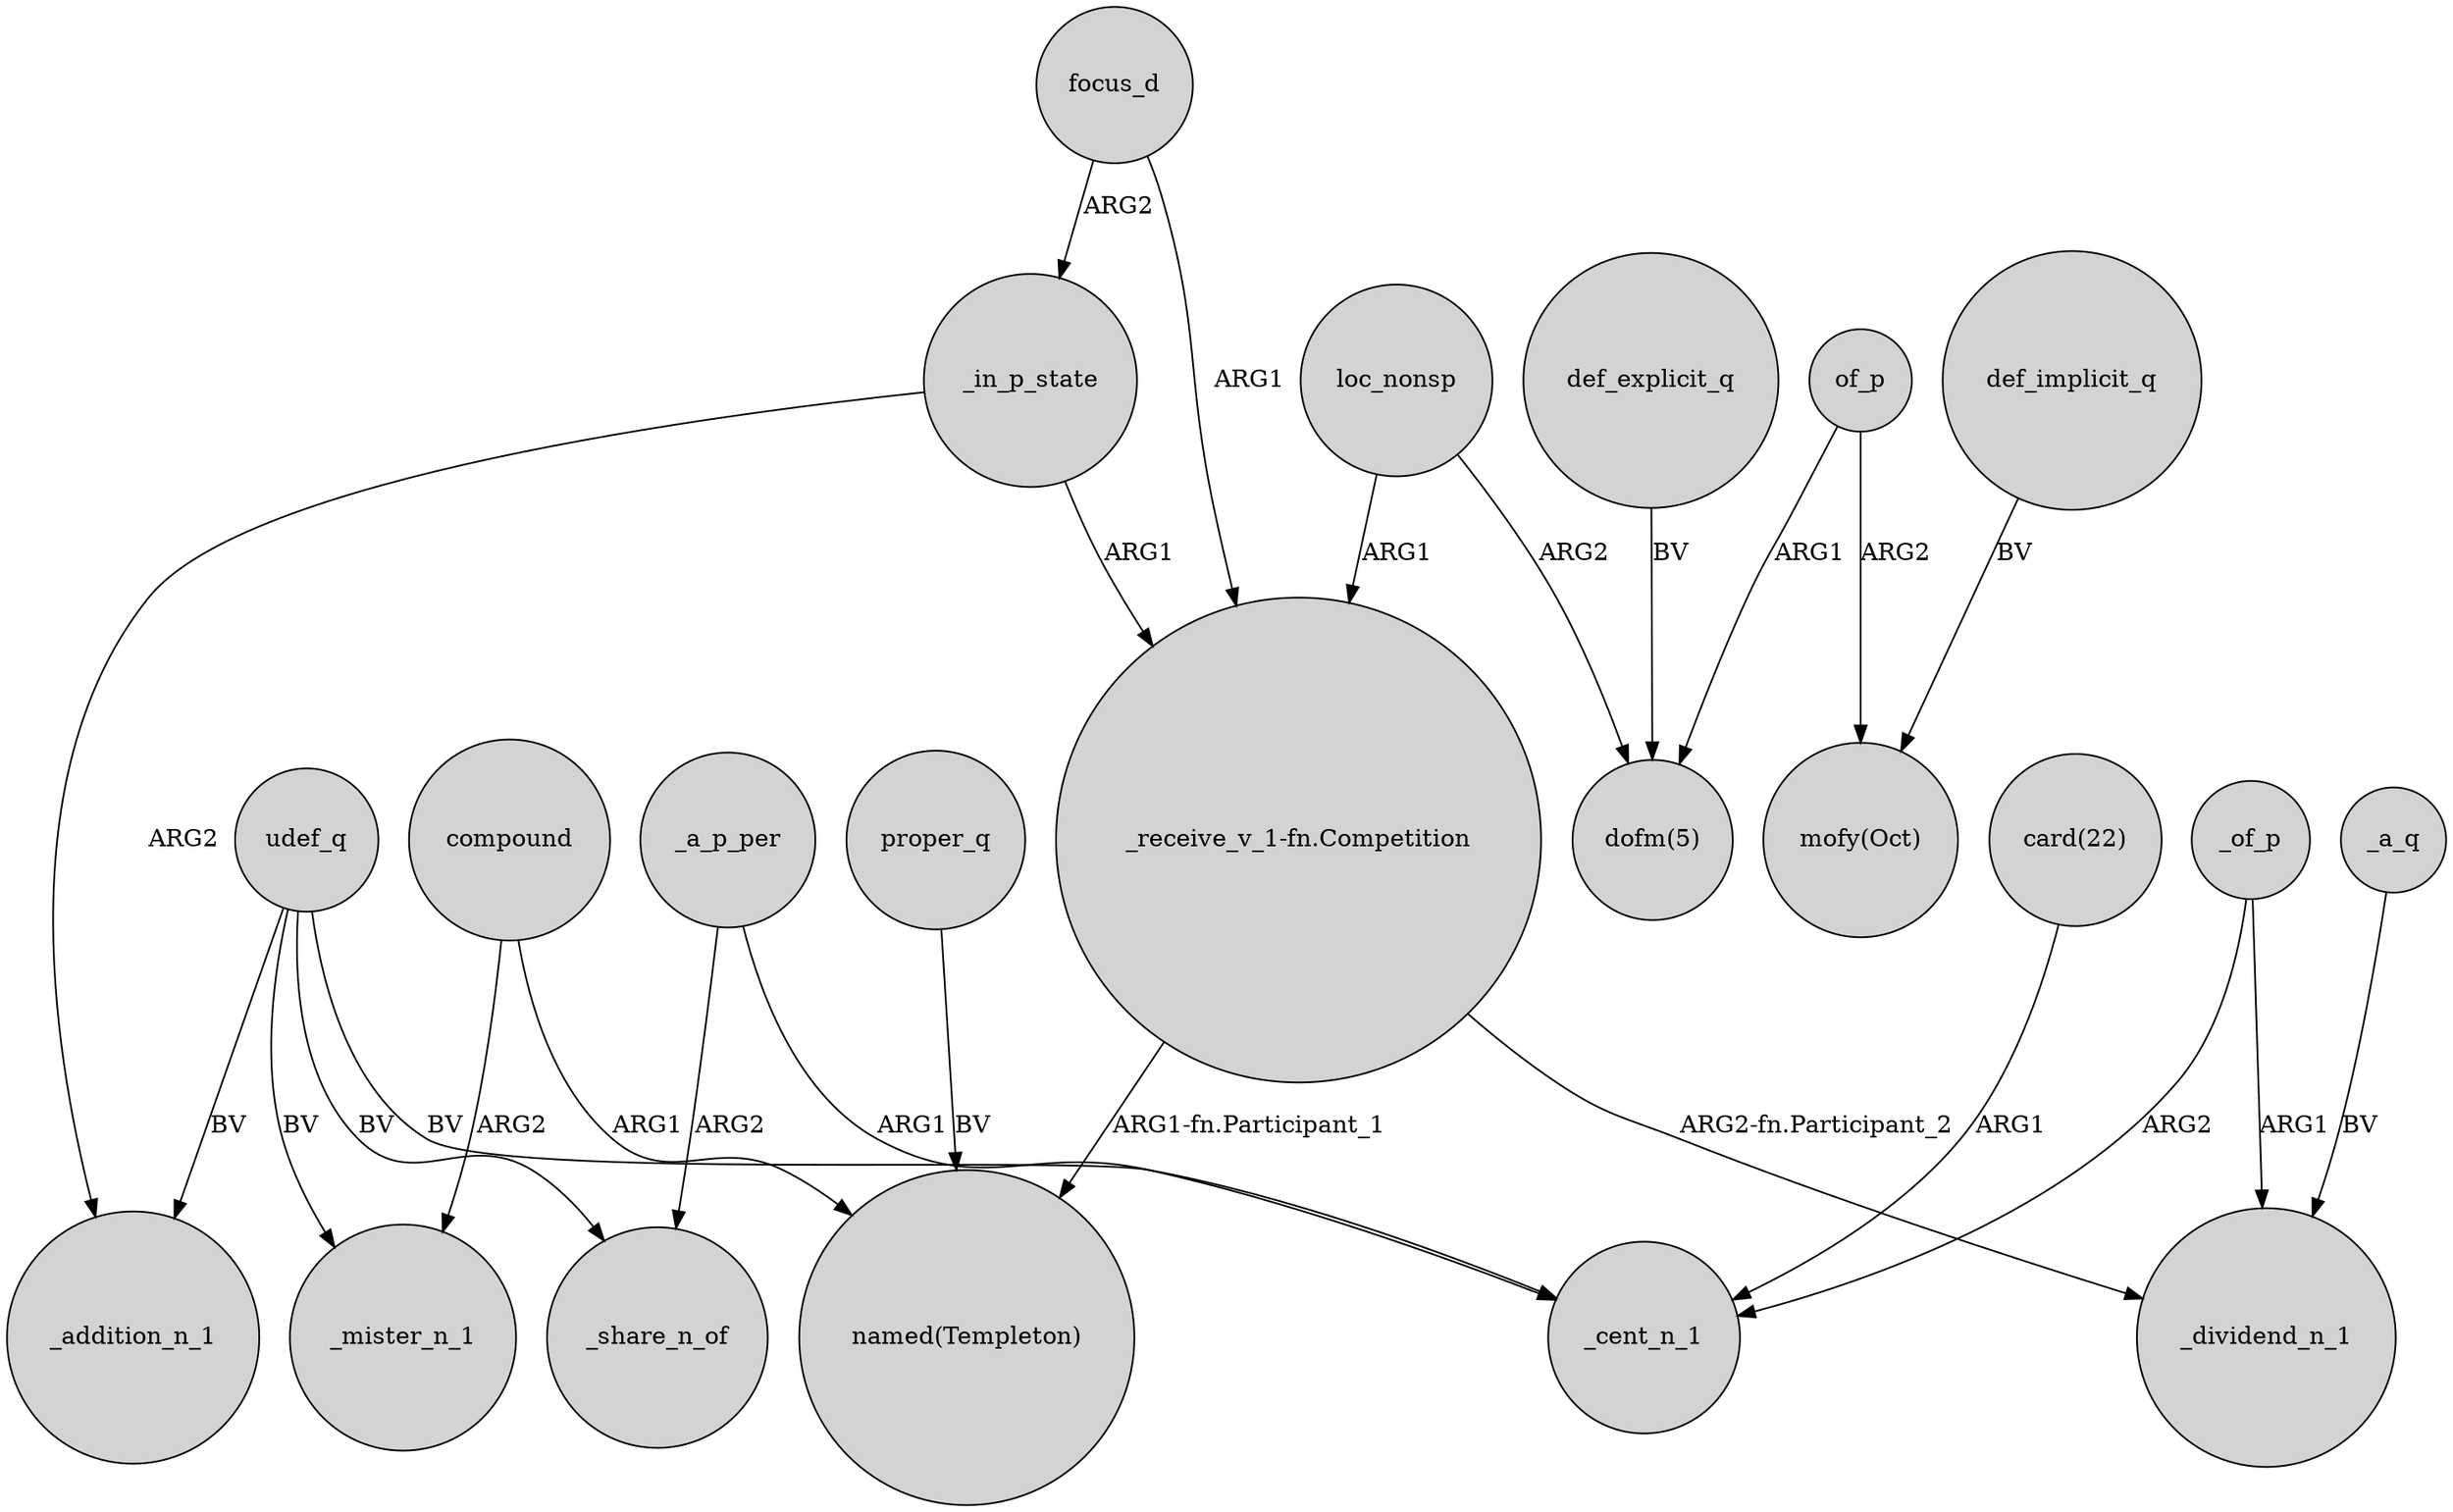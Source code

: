 digraph {
	node [shape=circle style=filled]
	compound -> _mister_n_1 [label=ARG2]
	focus_d -> _in_p_state [label=ARG2]
	"_receive_v_1-fn.Competition" -> _dividend_n_1 [label="ARG2-fn.Participant_2"]
	_of_p -> _dividend_n_1 [label=ARG1]
	_a_p_per -> _cent_n_1 [label=ARG1]
	of_p -> "mofy(Oct)" [label=ARG2]
	"card(22)" -> _cent_n_1 [label=ARG1]
	udef_q -> _addition_n_1 [label=BV]
	udef_q -> _mister_n_1 [label=BV]
	_a_q -> _dividend_n_1 [label=BV]
	udef_q -> _cent_n_1 [label=BV]
	of_p -> "dofm(5)" [label=ARG1]
	_of_p -> _cent_n_1 [label=ARG2]
	_in_p_state -> "_receive_v_1-fn.Competition" [label=ARG1]
	_a_p_per -> _share_n_of [label=ARG2]
	udef_q -> _share_n_of [label=BV]
	def_explicit_q -> "dofm(5)" [label=BV]
	compound -> "named(Templeton)" [label=ARG1]
	loc_nonsp -> "dofm(5)" [label=ARG2]
	def_implicit_q -> "mofy(Oct)" [label=BV]
	focus_d -> "_receive_v_1-fn.Competition" [label=ARG1]
	"_receive_v_1-fn.Competition" -> "named(Templeton)" [label="ARG1-fn.Participant_1"]
	_in_p_state -> _addition_n_1 [label=ARG2]
	loc_nonsp -> "_receive_v_1-fn.Competition" [label=ARG1]
	proper_q -> "named(Templeton)" [label=BV]
}
